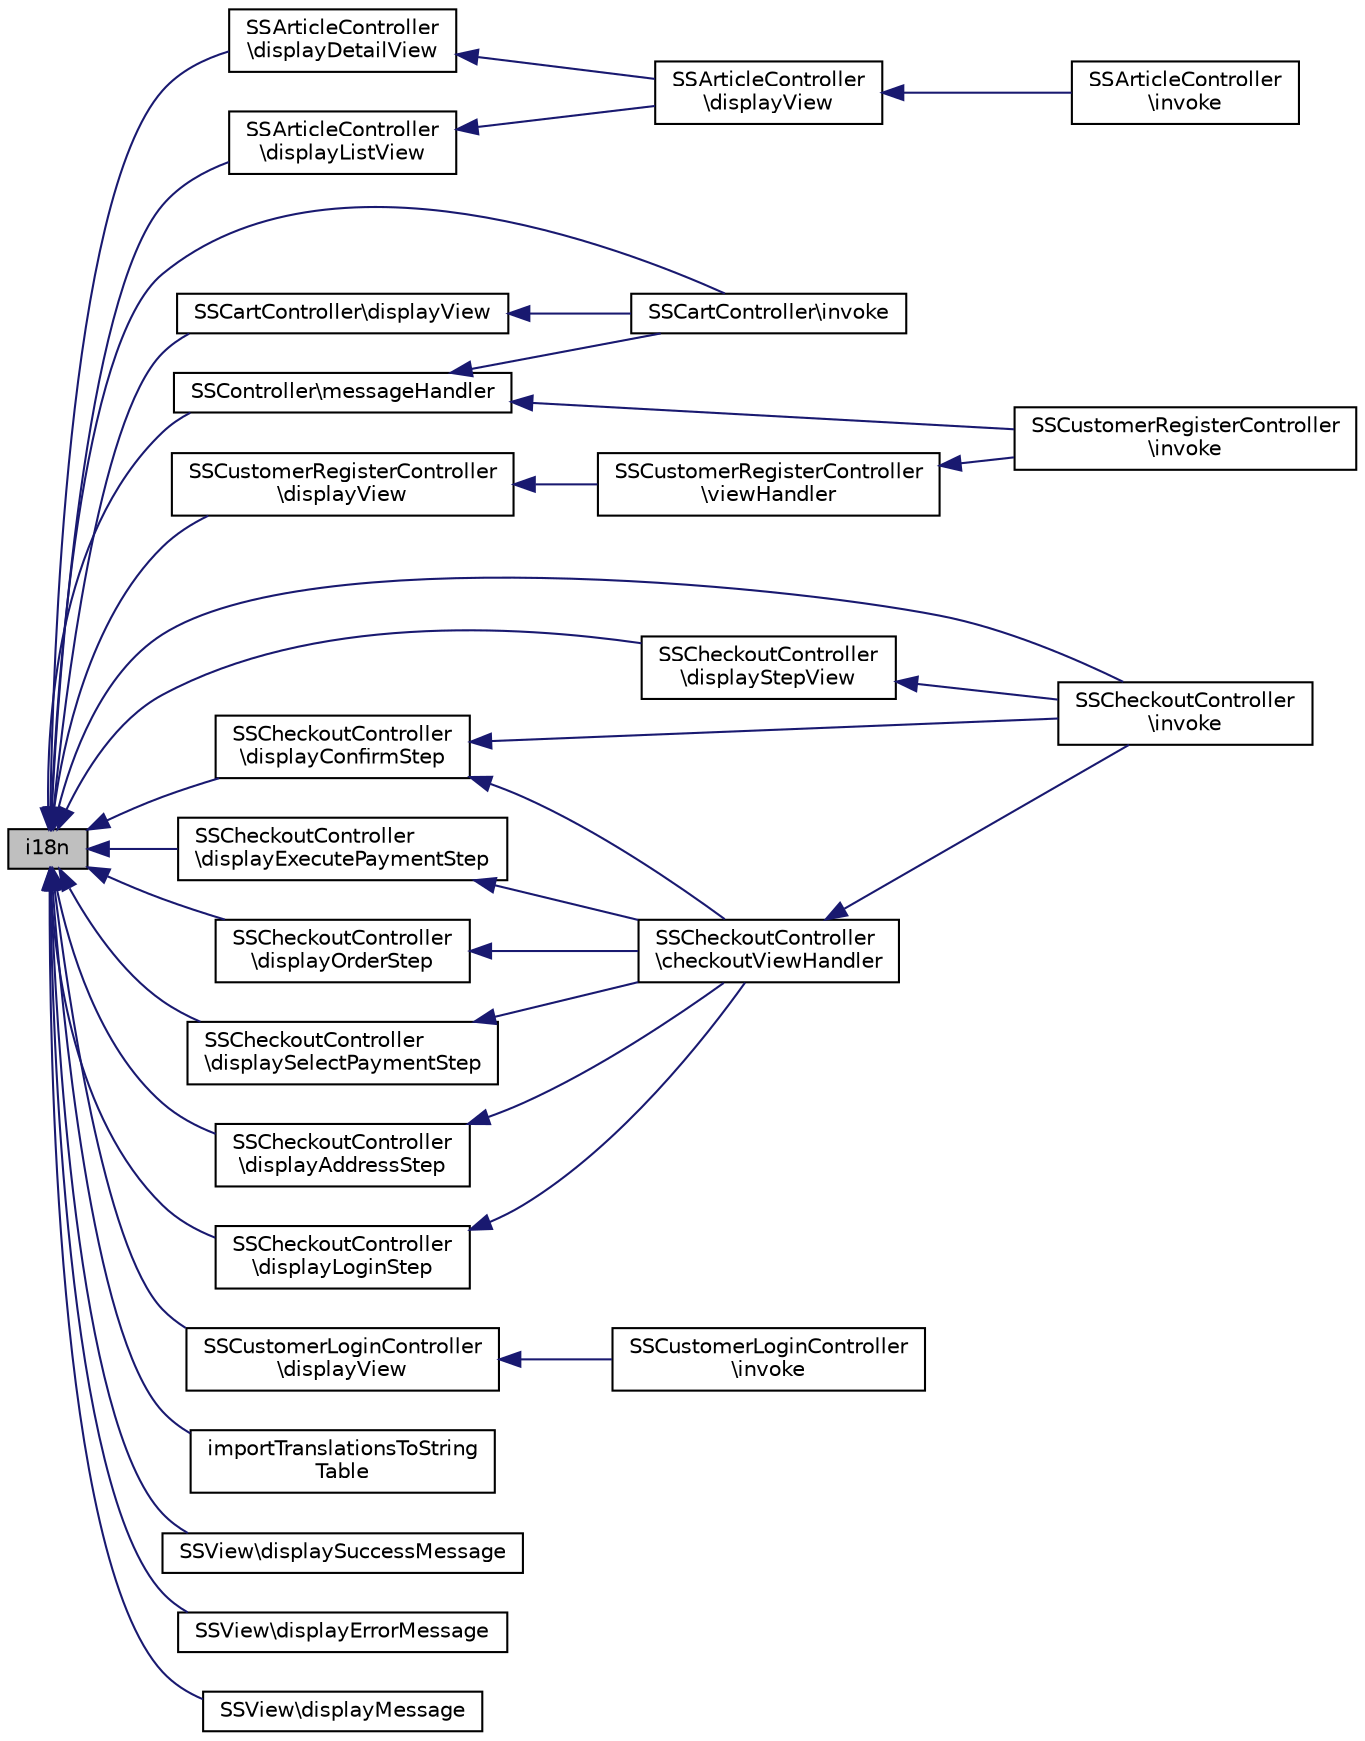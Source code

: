 digraph "i18n"
{
  edge [fontname="Helvetica",fontsize="10",labelfontname="Helvetica",labelfontsize="10"];
  node [fontname="Helvetica",fontsize="10",shape=record];
  rankdir="LR";
  Node1 [label="i18n",height=0.2,width=0.4,color="black", fillcolor="grey75", style="filled", fontcolor="black"];
  Node1 -> Node2 [dir="back",color="midnightblue",fontsize="10",style="solid",fontname="Helvetica"];
  Node2 [label="SSArticleController\l\\displayDetailView",height=0.2,width=0.4,color="black", fillcolor="white", style="filled",URL="$class_s_s_article_controller.html#afab87894a16fc2caaf028e7a92ddd1a6",tooltip="Detailansicht. "];
  Node2 -> Node3 [dir="back",color="midnightblue",fontsize="10",style="solid",fontname="Helvetica"];
  Node3 [label="SSArticleController\l\\displayView",height=0.2,width=0.4,color="black", fillcolor="white", style="filled",URL="$class_s_s_article_controller.html#aca04b3e313abfb913efaacdfb7d5d3d7",tooltip="Artikel oder Artikeln anzeigen. "];
  Node3 -> Node4 [dir="back",color="midnightblue",fontsize="10",style="solid",fontname="Helvetica"];
  Node4 [label="SSArticleController\l\\invoke",height=0.2,width=0.4,color="black", fillcolor="white", style="filled",URL="$class_s_s_article_controller.html#a969cad912937b1e2e6e66b49d8148738",tooltip="Starter. "];
  Node1 -> Node5 [dir="back",color="midnightblue",fontsize="10",style="solid",fontname="Helvetica"];
  Node5 [label="SSArticleController\l\\displayListView",height=0.2,width=0.4,color="black", fillcolor="white", style="filled",URL="$class_s_s_article_controller.html#aa577c1bba8b2ab55602041732e0995fc",tooltip="Listenansicht. "];
  Node5 -> Node3 [dir="back",color="midnightblue",fontsize="10",style="solid",fontname="Helvetica"];
  Node1 -> Node6 [dir="back",color="midnightblue",fontsize="10",style="solid",fontname="Helvetica"];
  Node6 [label="SSCartController\\invoke",height=0.2,width=0.4,color="black", fillcolor="white", style="filled",URL="$class_s_s_cart_controller.html#a969cad912937b1e2e6e66b49d8148738",tooltip="Starter. "];
  Node1 -> Node7 [dir="back",color="midnightblue",fontsize="10",style="solid",fontname="Helvetica"];
  Node7 [label="SSCartController\\displayView",height=0.2,width=0.4,color="black", fillcolor="white", style="filled",URL="$class_s_s_cart_controller.html#aca04b3e313abfb913efaacdfb7d5d3d7",tooltip="Warenkorb Ansicht. "];
  Node7 -> Node6 [dir="back",color="midnightblue",fontsize="10",style="solid",fontname="Helvetica"];
  Node1 -> Node8 [dir="back",color="midnightblue",fontsize="10",style="solid",fontname="Helvetica"];
  Node8 [label="SSCheckoutController\l\\invoke",height=0.2,width=0.4,color="black", fillcolor="white", style="filled",URL="$class_s_s_checkout_controller.html#a969cad912937b1e2e6e66b49d8148738"];
  Node1 -> Node9 [dir="back",color="midnightblue",fontsize="10",style="solid",fontname="Helvetica"];
  Node9 [label="SSCheckoutController\l\\displayStepView",height=0.2,width=0.4,color="black", fillcolor="white", style="filled",URL="$class_s_s_checkout_controller.html#a909453f0da5be16943bbdff91815a8d4"];
  Node9 -> Node8 [dir="back",color="midnightblue",fontsize="10",style="solid",fontname="Helvetica"];
  Node1 -> Node10 [dir="back",color="midnightblue",fontsize="10",style="solid",fontname="Helvetica"];
  Node10 [label="SSCheckoutController\l\\displayConfirmStep",height=0.2,width=0.4,color="black", fillcolor="white", style="filled",URL="$class_s_s_checkout_controller.html#a61b3d6a03080a47fef79a8a598d34dc9",tooltip="Title. "];
  Node10 -> Node8 [dir="back",color="midnightblue",fontsize="10",style="solid",fontname="Helvetica"];
  Node10 -> Node11 [dir="back",color="midnightblue",fontsize="10",style="solid",fontname="Helvetica"];
  Node11 [label="SSCheckoutController\l\\checkoutViewHandler",height=0.2,width=0.4,color="black", fillcolor="white", style="filled",URL="$class_s_s_checkout_controller.html#a08bb719581ceca96a42391db628da407"];
  Node11 -> Node8 [dir="back",color="midnightblue",fontsize="10",style="solid",fontname="Helvetica"];
  Node1 -> Node12 [dir="back",color="midnightblue",fontsize="10",style="solid",fontname="Helvetica"];
  Node12 [label="SSCheckoutController\l\\displayExecutePaymentStep",height=0.2,width=0.4,color="black", fillcolor="white", style="filled",URL="$class_s_s_checkout_controller.html#a0208a11d2aeed211436c89966b4492a9",tooltip="Title. "];
  Node12 -> Node11 [dir="back",color="midnightblue",fontsize="10",style="solid",fontname="Helvetica"];
  Node1 -> Node13 [dir="back",color="midnightblue",fontsize="10",style="solid",fontname="Helvetica"];
  Node13 [label="SSCheckoutController\l\\displayOrderStep",height=0.2,width=0.4,color="black", fillcolor="white", style="filled",URL="$class_s_s_checkout_controller.html#abc5b0223fd3ea123dc3610cc14e0164c",tooltip="Title. "];
  Node13 -> Node11 [dir="back",color="midnightblue",fontsize="10",style="solid",fontname="Helvetica"];
  Node1 -> Node14 [dir="back",color="midnightblue",fontsize="10",style="solid",fontname="Helvetica"];
  Node14 [label="SSCheckoutController\l\\displaySelectPaymentStep",height=0.2,width=0.4,color="black", fillcolor="white", style="filled",URL="$class_s_s_checkout_controller.html#a5018f66ae6003acfcb508e9008b88e7d",tooltip="Zahlungsarten-Liste. "];
  Node14 -> Node11 [dir="back",color="midnightblue",fontsize="10",style="solid",fontname="Helvetica"];
  Node1 -> Node15 [dir="back",color="midnightblue",fontsize="10",style="solid",fontname="Helvetica"];
  Node15 [label="SSCheckoutController\l\\displayAddressStep",height=0.2,width=0.4,color="black", fillcolor="white", style="filled",URL="$class_s_s_checkout_controller.html#af999e424d297f29eb22b72f385545ded",tooltip="Adresse View. "];
  Node15 -> Node11 [dir="back",color="midnightblue",fontsize="10",style="solid",fontname="Helvetica"];
  Node1 -> Node16 [dir="back",color="midnightblue",fontsize="10",style="solid",fontname="Helvetica"];
  Node16 [label="SSCheckoutController\l\\displayLoginStep",height=0.2,width=0.4,color="black", fillcolor="white", style="filled",URL="$class_s_s_checkout_controller.html#a766a05a247f3bcdb8d5c2678b5472805",tooltip="Login View. "];
  Node16 -> Node11 [dir="back",color="midnightblue",fontsize="10",style="solid",fontname="Helvetica"];
  Node1 -> Node17 [dir="back",color="midnightblue",fontsize="10",style="solid",fontname="Helvetica"];
  Node17 [label="SSController\\messageHandler",height=0.2,width=0.4,color="black", fillcolor="white", style="filled",URL="$class_s_s_controller.html#af95168e2facf1c11beda7d5bc1b31ee5",tooltip="Meldungs-Handler. "];
  Node17 -> Node6 [dir="back",color="midnightblue",fontsize="10",style="solid",fontname="Helvetica"];
  Node17 -> Node18 [dir="back",color="midnightblue",fontsize="10",style="solid",fontname="Helvetica"];
  Node18 [label="SSCustomerRegisterController\l\\invoke",height=0.2,width=0.4,color="black", fillcolor="white", style="filled",URL="$class_s_s_customer_register_controller.html#a969cad912937b1e2e6e66b49d8148738",tooltip="Registrieren Starten. "];
  Node1 -> Node19 [dir="back",color="midnightblue",fontsize="10",style="solid",fontname="Helvetica"];
  Node19 [label="SSCustomerLoginController\l\\displayView",height=0.2,width=0.4,color="black", fillcolor="white", style="filled",URL="$class_s_s_customer_login_controller.html#aca04b3e313abfb913efaacdfb7d5d3d7",tooltip="Login / Logout Maske anzeigen. "];
  Node19 -> Node20 [dir="back",color="midnightblue",fontsize="10",style="solid",fontname="Helvetica"];
  Node20 [label="SSCustomerLoginController\l\\invoke",height=0.2,width=0.4,color="black", fillcolor="white", style="filled",URL="$class_s_s_customer_login_controller.html#a969cad912937b1e2e6e66b49d8148738",tooltip="Start. "];
  Node1 -> Node21 [dir="back",color="midnightblue",fontsize="10",style="solid",fontname="Helvetica"];
  Node21 [label="SSCustomerRegisterController\l\\displayView",height=0.2,width=0.4,color="black", fillcolor="white", style="filled",URL="$class_s_s_customer_register_controller.html#aca04b3e313abfb913efaacdfb7d5d3d7",tooltip="Registrierungsmaske anzeigen. "];
  Node21 -> Node22 [dir="back",color="midnightblue",fontsize="10",style="solid",fontname="Helvetica"];
  Node22 [label="SSCustomerRegisterController\l\\viewHandler",height=0.2,width=0.4,color="black", fillcolor="white", style="filled",URL="$class_s_s_customer_register_controller.html#a9074e85c02f3655a960723766b302532",tooltip="Formular-Anzeige-Handler. "];
  Node22 -> Node18 [dir="back",color="midnightblue",fontsize="10",style="solid",fontname="Helvetica"];
  Node1 -> Node23 [dir="back",color="midnightblue",fontsize="10",style="solid",fontname="Helvetica"];
  Node23 [label="importTranslationsToString\lTable",height=0.2,width=0.4,color="black", fillcolor="white", style="filled",URL="$class_s_s_helper.html#a1e7574f66ddb9714f23bd78aa1614170",tooltip="Add all Texts to String Table. "];
  Node1 -> Node24 [dir="back",color="midnightblue",fontsize="10",style="solid",fontname="Helvetica"];
  Node24 [label="SSView\\displaySuccessMessage",height=0.2,width=0.4,color="black", fillcolor="white", style="filled",URL="$class_s_s_view.html#a0306221a02835b4bdb59e0d06af552c1",tooltip="Success-Meldung anzeigen. "];
  Node1 -> Node25 [dir="back",color="midnightblue",fontsize="10",style="solid",fontname="Helvetica"];
  Node25 [label="SSView\\displayErrorMessage",height=0.2,width=0.4,color="black", fillcolor="white", style="filled",URL="$class_s_s_view.html#a1780a36d01ff9d28d95ed18d0a0d0c8b",tooltip="Failure-Meldung anzeigen. "];
  Node1 -> Node26 [dir="back",color="midnightblue",fontsize="10",style="solid",fontname="Helvetica"];
  Node26 [label="SSView\\displayMessage",height=0.2,width=0.4,color="black", fillcolor="white", style="filled",URL="$class_s_s_view.html#ad0ed340132245b0a17cebac4f09fc324",tooltip="Einfache Meldung anzeigen. "];
}
